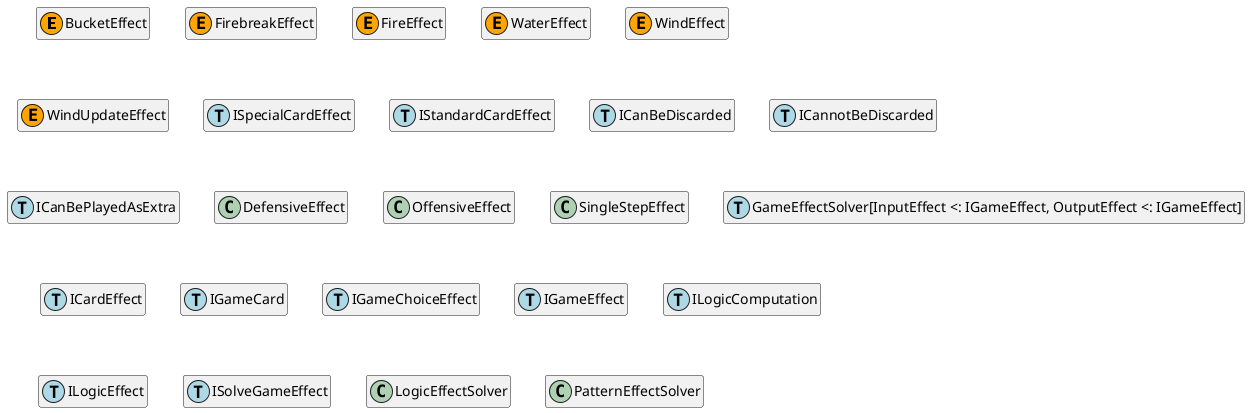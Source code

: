 @startuml
hide empty members
skinparam shadowing false

class BucketEffect << (E, orange) >>
class FirebreakEffect << (E, orange) >>
class FireEffect << (E, orange) >>
class WaterEffect << (E, orange) >>
class WindEffect << (E, orange) >>
class WindUpdateEffect << (E, orange) >>

class ISpecialCardEffect << (T, lightblue) >>
class IStandardCardEffect << (T, lightblue) >>
class ICanBeDiscarded << (T, lightblue) >>
class ICannotBeDiscarded << (T, lightblue) >>
class ICanBePlayedAsExtra << (T, lightblue) >>

class DefensiveEffect
class OffensiveEffect
class SingleStepEffect

class GameEffectSolver as "GameEffectSolver[InputEffect <: IGameEffect, OutputEffect <: IGameEffect]" << (T, lightblue) >>

class ICardEffect << (T, lightblue) >>
class IGameCard << (T, lightblue) >>
class IGameChoiceEffect << (T, lightblue) >>
class IGameEffect << (T, lightblue) >>
class ILogicComputation << (T, lightblue) >>
class ILogicEffect << (T, lightblue) >>
class ISolveGameEffect << (T, lightblue) >>
class LogicEffectSolver
class PatternEffectSolver

@enduml